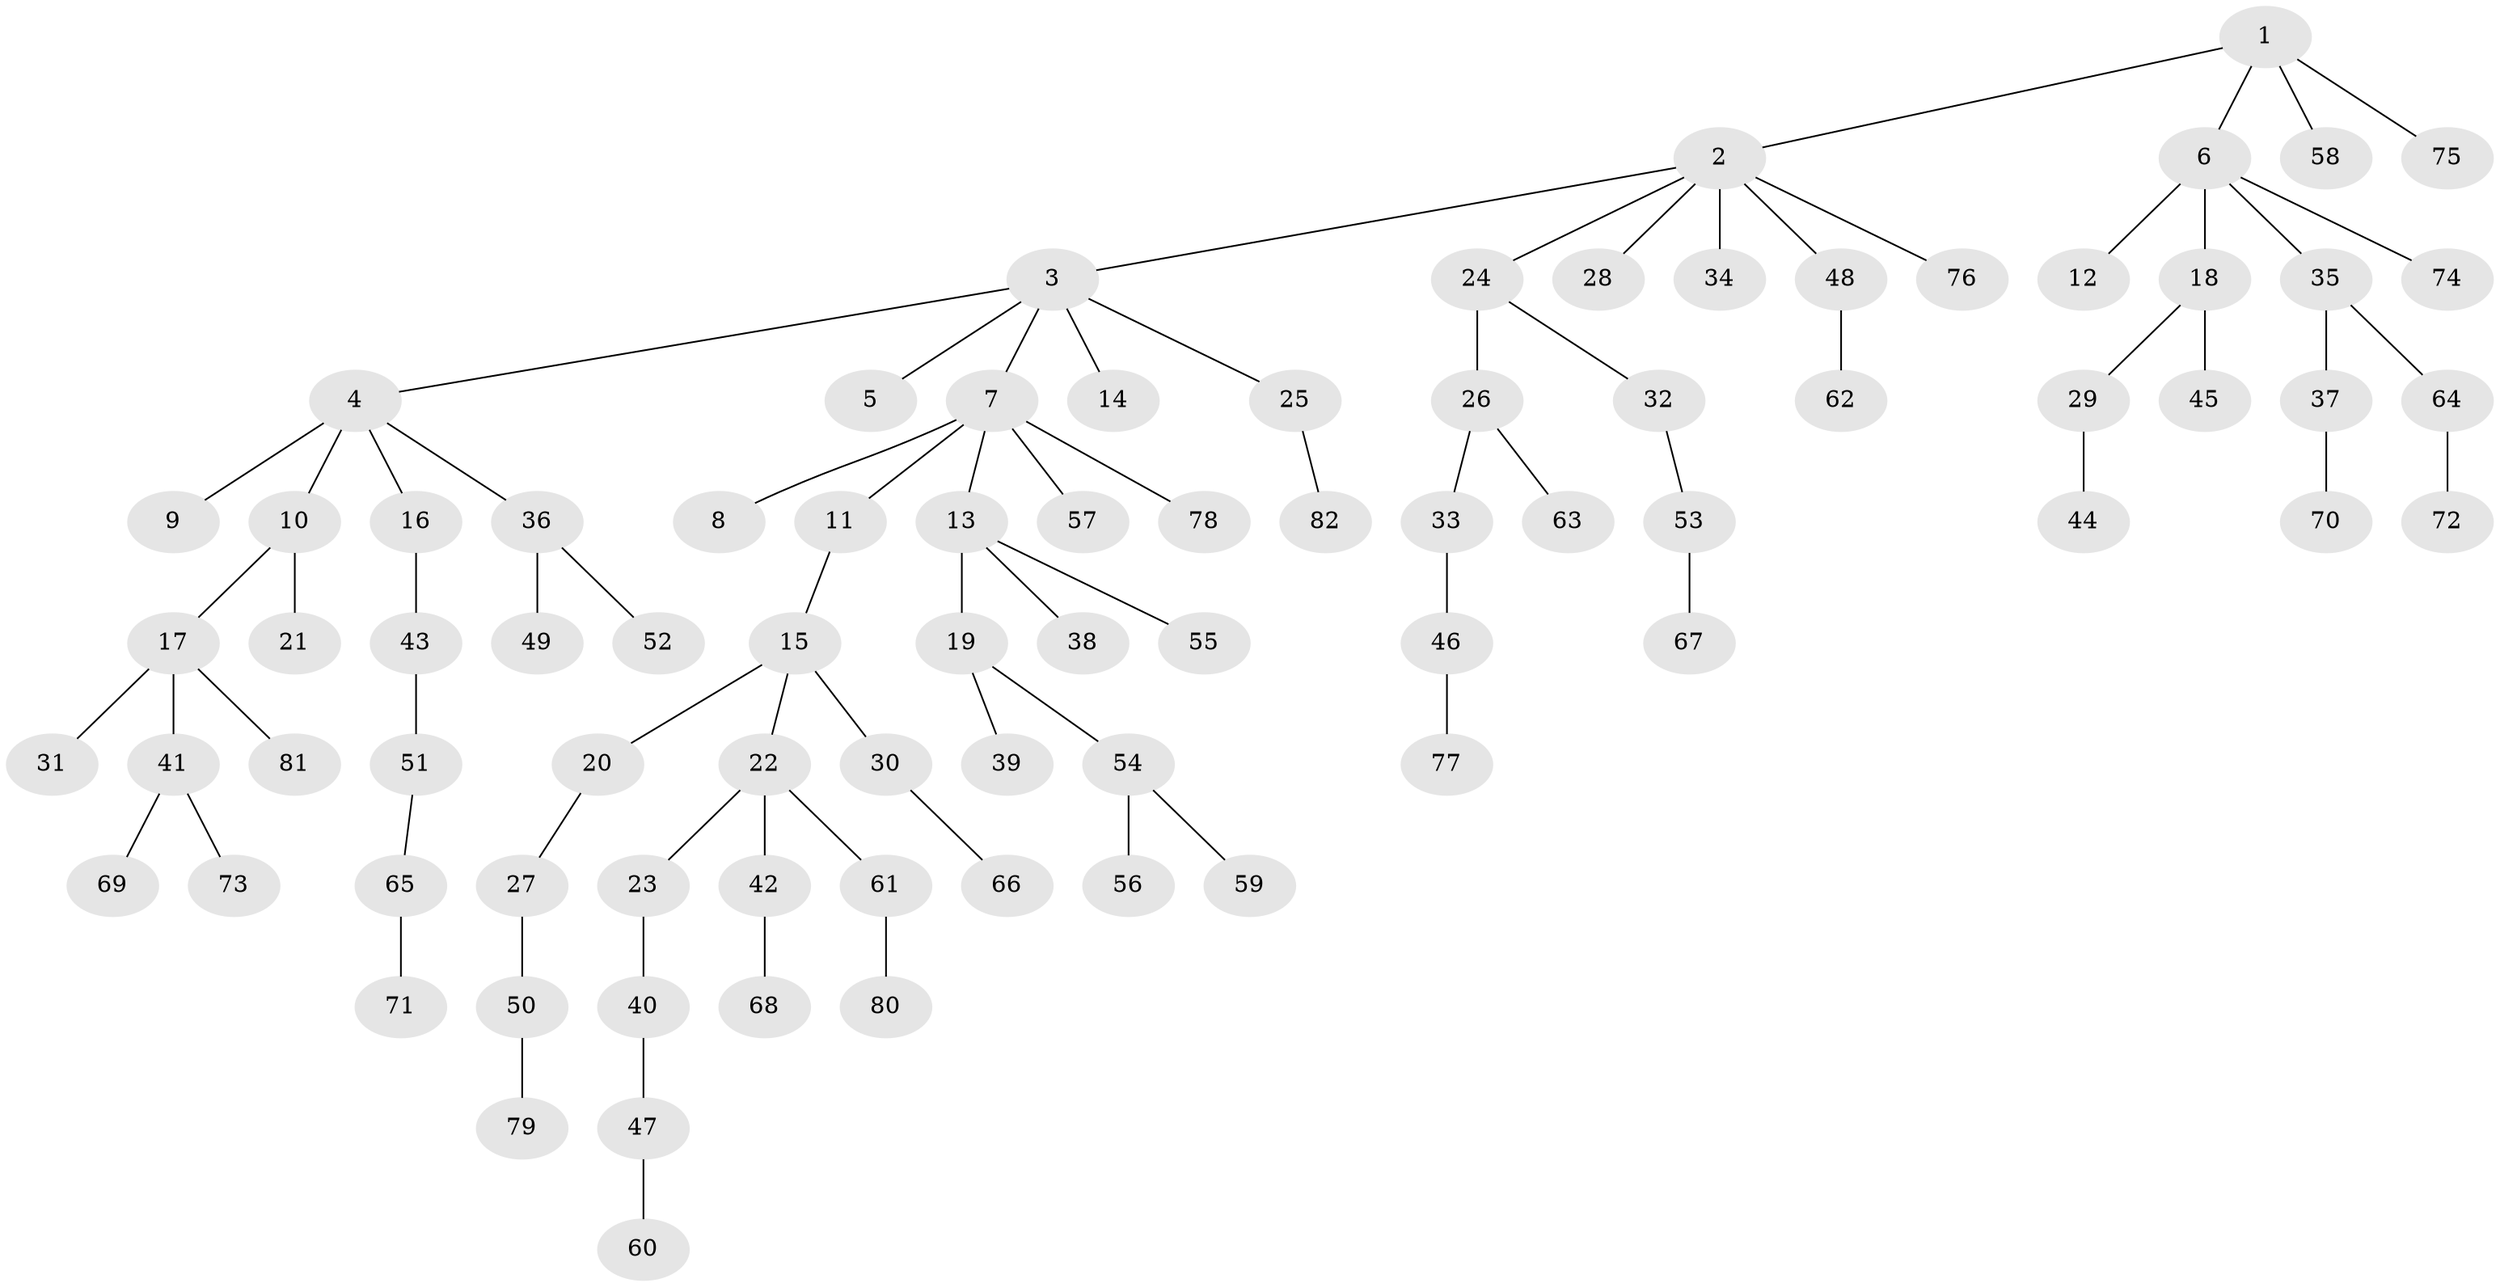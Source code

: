 // original degree distribution, {4: 0.037037037037037035, 8: 0.007407407407407408, 7: 0.014814814814814815, 5: 0.02962962962962963, 2: 0.2074074074074074, 6: 0.007407407407407408, 1: 0.5111111111111111, 3: 0.18518518518518517}
// Generated by graph-tools (version 1.1) at 2025/51/03/04/25 22:51:40]
// undirected, 82 vertices, 81 edges
graph export_dot {
  node [color=gray90,style=filled];
  1;
  2;
  3;
  4;
  5;
  6;
  7;
  8;
  9;
  10;
  11;
  12;
  13;
  14;
  15;
  16;
  17;
  18;
  19;
  20;
  21;
  22;
  23;
  24;
  25;
  26;
  27;
  28;
  29;
  30;
  31;
  32;
  33;
  34;
  35;
  36;
  37;
  38;
  39;
  40;
  41;
  42;
  43;
  44;
  45;
  46;
  47;
  48;
  49;
  50;
  51;
  52;
  53;
  54;
  55;
  56;
  57;
  58;
  59;
  60;
  61;
  62;
  63;
  64;
  65;
  66;
  67;
  68;
  69;
  70;
  71;
  72;
  73;
  74;
  75;
  76;
  77;
  78;
  79;
  80;
  81;
  82;
  1 -- 2 [weight=1.0];
  1 -- 6 [weight=1.0];
  1 -- 58 [weight=1.0];
  1 -- 75 [weight=1.0];
  2 -- 3 [weight=1.0];
  2 -- 24 [weight=1.0];
  2 -- 28 [weight=1.0];
  2 -- 34 [weight=1.0];
  2 -- 48 [weight=1.0];
  2 -- 76 [weight=1.0];
  3 -- 4 [weight=1.0];
  3 -- 5 [weight=1.0];
  3 -- 7 [weight=1.0];
  3 -- 14 [weight=1.0];
  3 -- 25 [weight=1.0];
  4 -- 9 [weight=2.0];
  4 -- 10 [weight=1.0];
  4 -- 16 [weight=1.0];
  4 -- 36 [weight=1.0];
  6 -- 12 [weight=1.0];
  6 -- 18 [weight=1.0];
  6 -- 35 [weight=1.0];
  6 -- 74 [weight=1.0];
  7 -- 8 [weight=1.0];
  7 -- 11 [weight=1.0];
  7 -- 13 [weight=1.0];
  7 -- 57 [weight=1.0];
  7 -- 78 [weight=1.0];
  10 -- 17 [weight=1.0];
  10 -- 21 [weight=2.0];
  11 -- 15 [weight=1.0];
  13 -- 19 [weight=1.0];
  13 -- 38 [weight=1.0];
  13 -- 55 [weight=1.0];
  15 -- 20 [weight=1.0];
  15 -- 22 [weight=1.0];
  15 -- 30 [weight=1.0];
  16 -- 43 [weight=1.0];
  17 -- 31 [weight=1.0];
  17 -- 41 [weight=1.0];
  17 -- 81 [weight=1.0];
  18 -- 29 [weight=1.0];
  18 -- 45 [weight=1.0];
  19 -- 39 [weight=1.0];
  19 -- 54 [weight=1.0];
  20 -- 27 [weight=1.0];
  22 -- 23 [weight=1.0];
  22 -- 42 [weight=1.0];
  22 -- 61 [weight=1.0];
  23 -- 40 [weight=1.0];
  24 -- 26 [weight=1.0];
  24 -- 32 [weight=1.0];
  25 -- 82 [weight=1.0];
  26 -- 33 [weight=1.0];
  26 -- 63 [weight=1.0];
  27 -- 50 [weight=1.0];
  29 -- 44 [weight=1.0];
  30 -- 66 [weight=1.0];
  32 -- 53 [weight=1.0];
  33 -- 46 [weight=1.0];
  35 -- 37 [weight=1.0];
  35 -- 64 [weight=1.0];
  36 -- 49 [weight=1.0];
  36 -- 52 [weight=1.0];
  37 -- 70 [weight=1.0];
  40 -- 47 [weight=1.0];
  41 -- 69 [weight=1.0];
  41 -- 73 [weight=1.0];
  42 -- 68 [weight=1.0];
  43 -- 51 [weight=1.0];
  46 -- 77 [weight=1.0];
  47 -- 60 [weight=1.0];
  48 -- 62 [weight=1.0];
  50 -- 79 [weight=2.0];
  51 -- 65 [weight=1.0];
  53 -- 67 [weight=1.0];
  54 -- 56 [weight=1.0];
  54 -- 59 [weight=1.0];
  61 -- 80 [weight=1.0];
  64 -- 72 [weight=1.0];
  65 -- 71 [weight=1.0];
}
